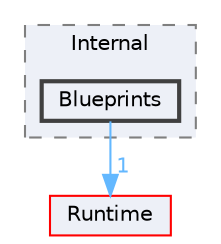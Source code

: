 digraph "Blueprints"
{
 // INTERACTIVE_SVG=YES
 // LATEX_PDF_SIZE
  bgcolor="transparent";
  edge [fontname=Helvetica,fontsize=10,labelfontname=Helvetica,labelfontsize=10];
  node [fontname=Helvetica,fontsize=10,shape=box,height=0.2,width=0.4];
  compound=true
  subgraph clusterdir_ebf67a10b86c6878f3748e0350738c80 {
    graph [ bgcolor="#edf0f7", pencolor="grey50", label="Internal", fontname=Helvetica,fontsize=10 style="filled,dashed", URL="dir_ebf67a10b86c6878f3748e0350738c80.html",tooltip=""]
  dir_1c8b4ed4f41168d21f4683b71caaa626 [label="Blueprints", fillcolor="#edf0f7", color="grey25", style="filled,bold", URL="dir_1c8b4ed4f41168d21f4683b71caaa626.html",tooltip=""];
  }
  dir_7536b172fbd480bfd146a1b1acd6856b [label="Runtime", fillcolor="#edf0f7", color="red", style="filled", URL="dir_7536b172fbd480bfd146a1b1acd6856b.html",tooltip=""];
  dir_1c8b4ed4f41168d21f4683b71caaa626->dir_7536b172fbd480bfd146a1b1acd6856b [headlabel="1", labeldistance=1.5 headhref="dir_000110_000984.html" href="dir_000110_000984.html" color="steelblue1" fontcolor="steelblue1"];
}

